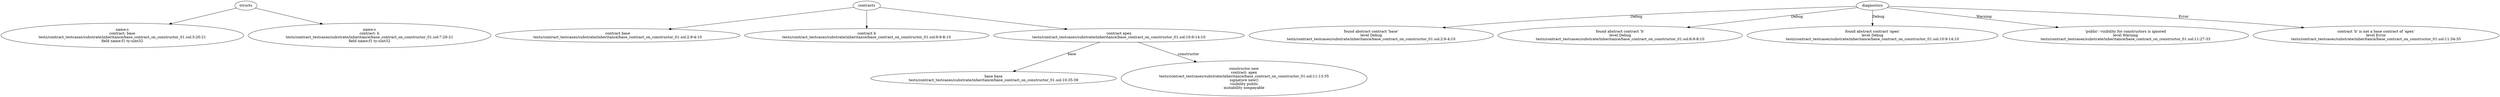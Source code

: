 strict digraph "tests/contract_testcases/substrate/inheritance/base_contract_on_constructor_01.sol" {
	s [label="name:s\ncontract: base\ntests/contract_testcases/substrate/inheritance/base_contract_on_constructor_01.sol:3:20-21\nfield name:f1 ty:uint32"]
	s_2 [label="name:s\ncontract: b\ntests/contract_testcases/substrate/inheritance/base_contract_on_constructor_01.sol:7:20-21\nfield name:f1 ty:uint32"]
	contract [label="contract base\ntests/contract_testcases/substrate/inheritance/base_contract_on_constructor_01.sol:2:9-4:10"]
	contract_5 [label="contract b\ntests/contract_testcases/substrate/inheritance/base_contract_on_constructor_01.sol:6:9-8:10"]
	contract_6 [label="contract apex\ntests/contract_testcases/substrate/inheritance/base_contract_on_constructor_01.sol:10:9-14:10"]
	base [label="base base\ntests/contract_testcases/substrate/inheritance/base_contract_on_constructor_01.sol:10:35-39"]
	new [label="constructor new\ncontract: apex\ntests/contract_testcases/substrate/inheritance/base_contract_on_constructor_01.sol:11:13-35\nsignature new()\nvisibility public\nmutability nonpayable"]
	diagnostic [label="found abstract contract 'base'\nlevel Debug\ntests/contract_testcases/substrate/inheritance/base_contract_on_constructor_01.sol:2:9-4:10"]
	diagnostic_11 [label="found abstract contract 'b'\nlevel Debug\ntests/contract_testcases/substrate/inheritance/base_contract_on_constructor_01.sol:6:9-8:10"]
	diagnostic_12 [label="found abstract contract 'apex'\nlevel Debug\ntests/contract_testcases/substrate/inheritance/base_contract_on_constructor_01.sol:10:9-14:10"]
	diagnostic_13 [label="'public': visibility for constructors is ignored\nlevel Warning\ntests/contract_testcases/substrate/inheritance/base_contract_on_constructor_01.sol:11:27-33"]
	diagnostic_14 [label="contract 'b' is not a base contract of 'apex'\nlevel Error\ntests/contract_testcases/substrate/inheritance/base_contract_on_constructor_01.sol:11:34-35"]
	structs -> s
	structs -> s_2
	contracts -> contract
	contracts -> contract_5
	contracts -> contract_6
	contract_6 -> base [label="base"]
	contract_6 -> new [label="constructor"]
	diagnostics -> diagnostic [label="Debug"]
	diagnostics -> diagnostic_11 [label="Debug"]
	diagnostics -> diagnostic_12 [label="Debug"]
	diagnostics -> diagnostic_13 [label="Warning"]
	diagnostics -> diagnostic_14 [label="Error"]
}
